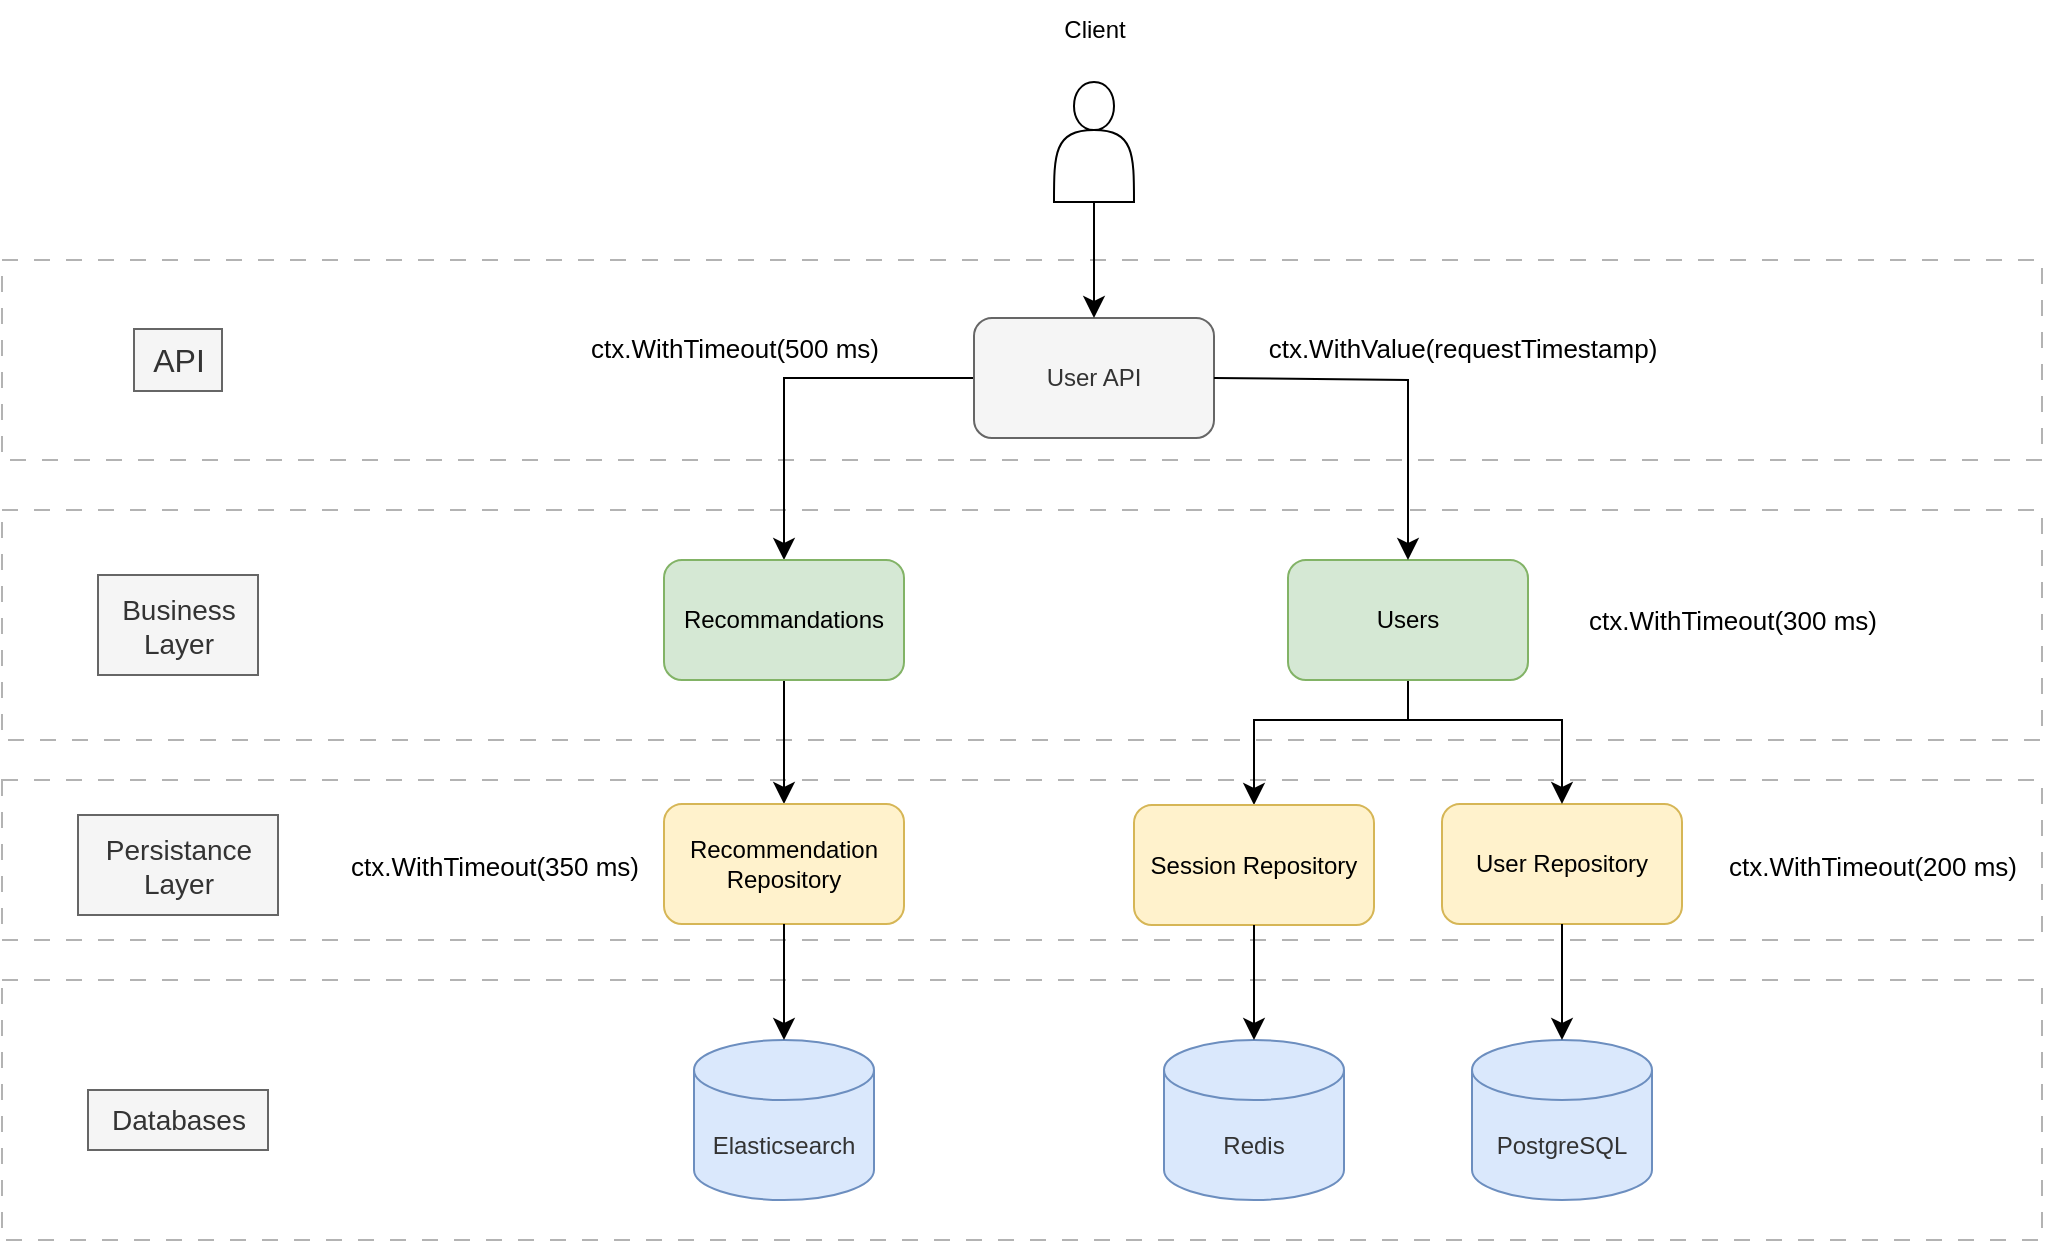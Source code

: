 <mxfile version="24.0.4" type="device">
  <diagram name="Page-1" id="6ixUoF5Z3V_ZgRChF_Jt">
    <mxGraphModel dx="3330" dy="1640" grid="1" gridSize="10" guides="1" tooltips="1" connect="1" arrows="1" fold="1" page="0" pageScale="1" pageWidth="827" pageHeight="1169" math="0" shadow="0">
      <root>
        <mxCell id="0" />
        <mxCell id="1" parent="0" />
        <mxCell id="uET2ZLg72_JN9PS-6Mei-35" value="" style="rounded=0;whiteSpace=wrap;html=1;dashed=1;dashPattern=8 8;fillColor=none;strokeColor=#B3B3B3;" vertex="1" parent="1">
          <mxGeometry x="-350" y="420" width="1020" height="130" as="geometry" />
        </mxCell>
        <mxCell id="uET2ZLg72_JN9PS-6Mei-34" value="" style="rounded=0;whiteSpace=wrap;html=1;dashed=1;dashPattern=8 8;fillColor=none;strokeColor=#B3B3B3;" vertex="1" parent="1">
          <mxGeometry x="-350" y="320" width="1020" height="80" as="geometry" />
        </mxCell>
        <mxCell id="uET2ZLg72_JN9PS-6Mei-33" value="" style="rounded=0;whiteSpace=wrap;html=1;dashed=1;dashPattern=8 8;fillColor=none;strokeColor=#B3B3B3;" vertex="1" parent="1">
          <mxGeometry x="-350" y="185" width="1020" height="115" as="geometry" />
        </mxCell>
        <mxCell id="uET2ZLg72_JN9PS-6Mei-32" value="" style="rounded=0;whiteSpace=wrap;html=1;dashed=1;dashPattern=8 8;fillColor=none;strokeColor=#B3B3B3;" vertex="1" parent="1">
          <mxGeometry x="-350" y="60" width="1020" height="100" as="geometry" />
        </mxCell>
        <mxCell id="uET2ZLg72_JN9PS-6Mei-13" style="edgeStyle=none;curved=0;rounded=0;orthogonalLoop=1;jettySize=auto;html=1;exitX=0;exitY=0.5;exitDx=0;exitDy=0;entryX=0.5;entryY=0;entryDx=0;entryDy=0;fontSize=12;startSize=8;endSize=8;" edge="1" parent="1" source="uET2ZLg72_JN9PS-6Mei-2" target="uET2ZLg72_JN9PS-6Mei-9">
          <mxGeometry relative="1" as="geometry">
            <Array as="points">
              <mxPoint x="41" y="119" />
            </Array>
          </mxGeometry>
        </mxCell>
        <mxCell id="uET2ZLg72_JN9PS-6Mei-2" value="User API" style="rounded=1;whiteSpace=wrap;html=1;fillColor=#f5f5f5;fontColor=#333333;strokeColor=#666666;" vertex="1" parent="1">
          <mxGeometry x="136" y="89" width="120" height="60" as="geometry" />
        </mxCell>
        <mxCell id="uET2ZLg72_JN9PS-6Mei-6" value="" style="edgeStyle=none;curved=1;rounded=0;orthogonalLoop=1;jettySize=auto;html=1;fontSize=12;startSize=8;endSize=8;" edge="1" parent="1" source="uET2ZLg72_JN9PS-6Mei-4" target="uET2ZLg72_JN9PS-6Mei-2">
          <mxGeometry relative="1" as="geometry" />
        </mxCell>
        <mxCell id="uET2ZLg72_JN9PS-6Mei-4" value="" style="shape=actor;whiteSpace=wrap;html=1;" vertex="1" parent="1">
          <mxGeometry x="176" y="-29" width="40" height="60" as="geometry" />
        </mxCell>
        <mxCell id="uET2ZLg72_JN9PS-6Mei-5" value="API" style="text;html=1;align=center;verticalAlign=middle;resizable=0;points=[];autosize=1;strokeColor=#666666;fillColor=#f5f5f5;fontSize=16;fontColor=#333333;" vertex="1" parent="1">
          <mxGeometry x="-284" y="94.5" width="44" height="31" as="geometry" />
        </mxCell>
        <mxCell id="uET2ZLg72_JN9PS-6Mei-25" style="edgeStyle=none;curved=0;rounded=0;orthogonalLoop=1;jettySize=auto;html=1;exitX=0.5;exitY=1;exitDx=0;exitDy=0;entryX=0.5;entryY=0;entryDx=0;entryDy=0;fontSize=12;startSize=8;endSize=8;" edge="1" parent="1" source="uET2ZLg72_JN9PS-6Mei-7" target="uET2ZLg72_JN9PS-6Mei-23">
          <mxGeometry relative="1" as="geometry">
            <Array as="points">
              <mxPoint x="353" y="290" />
              <mxPoint x="276" y="290" />
            </Array>
          </mxGeometry>
        </mxCell>
        <mxCell id="uET2ZLg72_JN9PS-6Mei-7" value="Users" style="rounded=1;whiteSpace=wrap;html=1;fillColor=#d5e8d4;strokeColor=#82b366;" vertex="1" parent="1">
          <mxGeometry x="293" y="210" width="120" height="60" as="geometry" />
        </mxCell>
        <mxCell id="uET2ZLg72_JN9PS-6Mei-18" style="edgeStyle=none;curved=1;rounded=0;orthogonalLoop=1;jettySize=auto;html=1;exitX=0.5;exitY=1;exitDx=0;exitDy=0;entryX=0.5;entryY=0;entryDx=0;entryDy=0;fontSize=12;startSize=8;endSize=8;" edge="1" parent="1" source="uET2ZLg72_JN9PS-6Mei-9" target="uET2ZLg72_JN9PS-6Mei-10">
          <mxGeometry relative="1" as="geometry" />
        </mxCell>
        <mxCell id="uET2ZLg72_JN9PS-6Mei-9" value="Recommandations" style="rounded=1;whiteSpace=wrap;html=1;fillColor=#d5e8d4;strokeColor=#82b366;" vertex="1" parent="1">
          <mxGeometry x="-19" y="210" width="120" height="60" as="geometry" />
        </mxCell>
        <mxCell id="uET2ZLg72_JN9PS-6Mei-10" value="Recommendation Repository" style="rounded=1;whiteSpace=wrap;html=1;fillColor=#fff2cc;strokeColor=#d6b656;" vertex="1" parent="1">
          <mxGeometry x="-19" y="332" width="120" height="60" as="geometry" />
        </mxCell>
        <mxCell id="uET2ZLg72_JN9PS-6Mei-11" value="&lt;span style=&quot;color: rgb(51, 51, 51); font-size: 14px; text-wrap: wrap;&quot;&gt;Persistance&lt;/span&gt;&lt;div style=&quot;font-size: 14px;&quot;&gt;&lt;font style=&quot;font-size: 14px;&quot; color=&quot;#333333&quot;&gt;&lt;span style=&quot;text-wrap: wrap; font-size: 14px;&quot;&gt;Layer&lt;/span&gt;&lt;/font&gt;&lt;/div&gt;" style="text;html=1;align=center;verticalAlign=middle;resizable=0;points=[];autosize=1;strokeColor=#666666;fillColor=#f5f5f5;fontSize=14;fontColor=#333333;" vertex="1" parent="1">
          <mxGeometry x="-312" y="337.5" width="100" height="50" as="geometry" />
        </mxCell>
        <mxCell id="uET2ZLg72_JN9PS-6Mei-12" value="&lt;font style=&quot;font-size: 14px;&quot; color=&quot;#333333&quot;&gt;&lt;span style=&quot;text-wrap: wrap; font-size: 14px;&quot;&gt;Databases&lt;/span&gt;&lt;/font&gt;" style="text;html=1;align=center;verticalAlign=middle;resizable=0;points=[];autosize=1;strokeColor=#666666;fillColor=#f5f5f5;fontSize=14;fontColor=#333333;" vertex="1" parent="1">
          <mxGeometry x="-307" y="475" width="90" height="30" as="geometry" />
        </mxCell>
        <mxCell id="uET2ZLg72_JN9PS-6Mei-14" style="edgeStyle=none;curved=0;rounded=0;orthogonalLoop=1;jettySize=auto;html=1;exitX=1;exitY=0.5;exitDx=0;exitDy=0;entryX=0.5;entryY=0;entryDx=0;entryDy=0;fontSize=12;startSize=8;endSize=8;" edge="1" parent="1" source="uET2ZLg72_JN9PS-6Mei-2" target="uET2ZLg72_JN9PS-6Mei-7">
          <mxGeometry relative="1" as="geometry">
            <mxPoint x="146" y="129" as="sourcePoint" />
            <mxPoint x="51" y="220" as="targetPoint" />
            <Array as="points">
              <mxPoint x="353" y="120" />
            </Array>
          </mxGeometry>
        </mxCell>
        <mxCell id="uET2ZLg72_JN9PS-6Mei-16" value="&lt;span style=&quot;color: rgb(51, 51, 51);&quot;&gt;Elasticsearch&lt;/span&gt;" style="shape=cylinder3;whiteSpace=wrap;html=1;boundedLbl=1;backgroundOutline=1;size=15;fillColor=#dae8fc;strokeColor=#6c8ebf;" vertex="1" parent="1">
          <mxGeometry x="-4" y="450" width="90" height="80" as="geometry" />
        </mxCell>
        <mxCell id="uET2ZLg72_JN9PS-6Mei-17" style="edgeStyle=none;curved=1;rounded=0;orthogonalLoop=1;jettySize=auto;html=1;exitX=0.5;exitY=1;exitDx=0;exitDy=0;entryX=0.5;entryY=0;entryDx=0;entryDy=0;entryPerimeter=0;fontSize=12;startSize=8;endSize=8;" edge="1" parent="1" source="uET2ZLg72_JN9PS-6Mei-10" target="uET2ZLg72_JN9PS-6Mei-16">
          <mxGeometry relative="1" as="geometry" />
        </mxCell>
        <mxCell id="uET2ZLg72_JN9PS-6Mei-20" value="Client" style="text;html=1;align=center;verticalAlign=middle;resizable=0;points=[];autosize=1;strokeColor=none;fillColor=none;fontSize=12;" vertex="1" parent="1">
          <mxGeometry x="171" y="-70" width="50" height="30" as="geometry" />
        </mxCell>
        <mxCell id="uET2ZLg72_JN9PS-6Mei-21" value="&lt;span style=&quot;color: rgb(51, 51, 51);&quot;&gt;Redis&lt;/span&gt;" style="shape=cylinder3;whiteSpace=wrap;html=1;boundedLbl=1;backgroundOutline=1;size=15;fillColor=#dae8fc;strokeColor=#6c8ebf;" vertex="1" parent="1">
          <mxGeometry x="231" y="450" width="90" height="80" as="geometry" />
        </mxCell>
        <mxCell id="uET2ZLg72_JN9PS-6Mei-22" value="&lt;span style=&quot;color: rgb(51, 51, 51);&quot;&gt;PostgreSQL&lt;/span&gt;" style="shape=cylinder3;whiteSpace=wrap;html=1;boundedLbl=1;backgroundOutline=1;size=15;fillColor=#dae8fc;strokeColor=#6c8ebf;" vertex="1" parent="1">
          <mxGeometry x="385" y="450" width="90" height="80" as="geometry" />
        </mxCell>
        <mxCell id="uET2ZLg72_JN9PS-6Mei-23" value="Session Repository" style="rounded=1;whiteSpace=wrap;html=1;fillColor=#fff2cc;strokeColor=#d6b656;" vertex="1" parent="1">
          <mxGeometry x="216" y="332.5" width="120" height="60" as="geometry" />
        </mxCell>
        <mxCell id="uET2ZLg72_JN9PS-6Mei-24" value="User Repository" style="rounded=1;whiteSpace=wrap;html=1;fillColor=#fff2cc;strokeColor=#d6b656;" vertex="1" parent="1">
          <mxGeometry x="370" y="332" width="120" height="60" as="geometry" />
        </mxCell>
        <mxCell id="uET2ZLg72_JN9PS-6Mei-26" value="" style="endArrow=classic;html=1;rounded=0;fontSize=12;startSize=8;endSize=8;curved=0;entryX=0.5;entryY=0;entryDx=0;entryDy=0;" edge="1" parent="1" target="uET2ZLg72_JN9PS-6Mei-24">
          <mxGeometry width="50" height="50" relative="1" as="geometry">
            <mxPoint x="350" y="290" as="sourcePoint" />
            <mxPoint x="370" y="360" as="targetPoint" />
            <Array as="points">
              <mxPoint x="430" y="290" />
            </Array>
          </mxGeometry>
        </mxCell>
        <mxCell id="uET2ZLg72_JN9PS-6Mei-27" value="" style="endArrow=classic;html=1;rounded=0;fontSize=12;startSize=8;endSize=8;curved=1;exitX=0.5;exitY=1;exitDx=0;exitDy=0;entryX=0.5;entryY=0;entryDx=0;entryDy=0;entryPerimeter=0;" edge="1" parent="1" source="uET2ZLg72_JN9PS-6Mei-23" target="uET2ZLg72_JN9PS-6Mei-21">
          <mxGeometry width="50" height="50" relative="1" as="geometry">
            <mxPoint x="340" y="410" as="sourcePoint" />
            <mxPoint x="390" y="360" as="targetPoint" />
          </mxGeometry>
        </mxCell>
        <mxCell id="uET2ZLg72_JN9PS-6Mei-28" value="" style="endArrow=classic;html=1;rounded=0;fontSize=12;startSize=8;endSize=8;curved=1;entryX=0.5;entryY=0;entryDx=0;entryDy=0;entryPerimeter=0;exitX=0.5;exitY=1;exitDx=0;exitDy=0;" edge="1" parent="1" source="uET2ZLg72_JN9PS-6Mei-24" target="uET2ZLg72_JN9PS-6Mei-22">
          <mxGeometry width="50" height="50" relative="1" as="geometry">
            <mxPoint x="340" y="410" as="sourcePoint" />
            <mxPoint x="390" y="360" as="targetPoint" />
          </mxGeometry>
        </mxCell>
        <mxCell id="uET2ZLg72_JN9PS-6Mei-29" value="ctx.WithTimeout(500 ms)" style="text;html=1;align=center;verticalAlign=middle;resizable=0;points=[];autosize=1;strokeColor=none;fillColor=none;fontSize=13;" vertex="1" parent="1">
          <mxGeometry x="-69" y="89" width="170" height="30" as="geometry" />
        </mxCell>
        <mxCell id="uET2ZLg72_JN9PS-6Mei-30" value="ctx.WithValue(requestTimestamp)" style="text;html=1;align=center;verticalAlign=middle;resizable=0;points=[];autosize=1;strokeColor=none;fillColor=none;fontSize=13;" vertex="1" parent="1">
          <mxGeometry x="270" y="89" width="220" height="30" as="geometry" />
        </mxCell>
        <mxCell id="uET2ZLg72_JN9PS-6Mei-31" value="ctx.WithTimeout(300 ms)" style="text;html=1;align=center;verticalAlign=middle;resizable=0;points=[];autosize=1;strokeColor=none;fillColor=none;fontSize=13;" vertex="1" parent="1">
          <mxGeometry x="430" y="225" width="170" height="30" as="geometry" />
        </mxCell>
        <mxCell id="uET2ZLg72_JN9PS-6Mei-36" value="ctx.WithTimeout(200 ms)" style="text;html=1;align=center;verticalAlign=middle;resizable=0;points=[];autosize=1;strokeColor=none;fillColor=none;fontSize=13;" vertex="1" parent="1">
          <mxGeometry x="500" y="347.5" width="170" height="30" as="geometry" />
        </mxCell>
        <mxCell id="uET2ZLg72_JN9PS-6Mei-37" value="ctx.WithTimeout(350 ms)" style="text;html=1;align=center;verticalAlign=middle;resizable=0;points=[];autosize=1;strokeColor=none;fillColor=none;fontSize=13;" vertex="1" parent="1">
          <mxGeometry x="-189" y="347.5" width="170" height="30" as="geometry" />
        </mxCell>
        <mxCell id="uET2ZLg72_JN9PS-6Mei-38" value="&lt;span style=&quot;color: rgb(51, 51, 51); font-size: 14px; text-wrap: wrap;&quot;&gt;Business&lt;/span&gt;&lt;div&gt;&lt;div style=&quot;font-size: 14px;&quot;&gt;&lt;font style=&quot;font-size: 14px;&quot; color=&quot;#333333&quot;&gt;&lt;span style=&quot;text-wrap: wrap; font-size: 14px;&quot;&gt;Layer&lt;/span&gt;&lt;/font&gt;&lt;/div&gt;&lt;/div&gt;" style="text;html=1;align=center;verticalAlign=middle;resizable=0;points=[];autosize=1;strokeColor=#666666;fillColor=#f5f5f5;fontSize=14;fontColor=#333333;" vertex="1" parent="1">
          <mxGeometry x="-302" y="217.5" width="80" height="50" as="geometry" />
        </mxCell>
      </root>
    </mxGraphModel>
  </diagram>
</mxfile>
